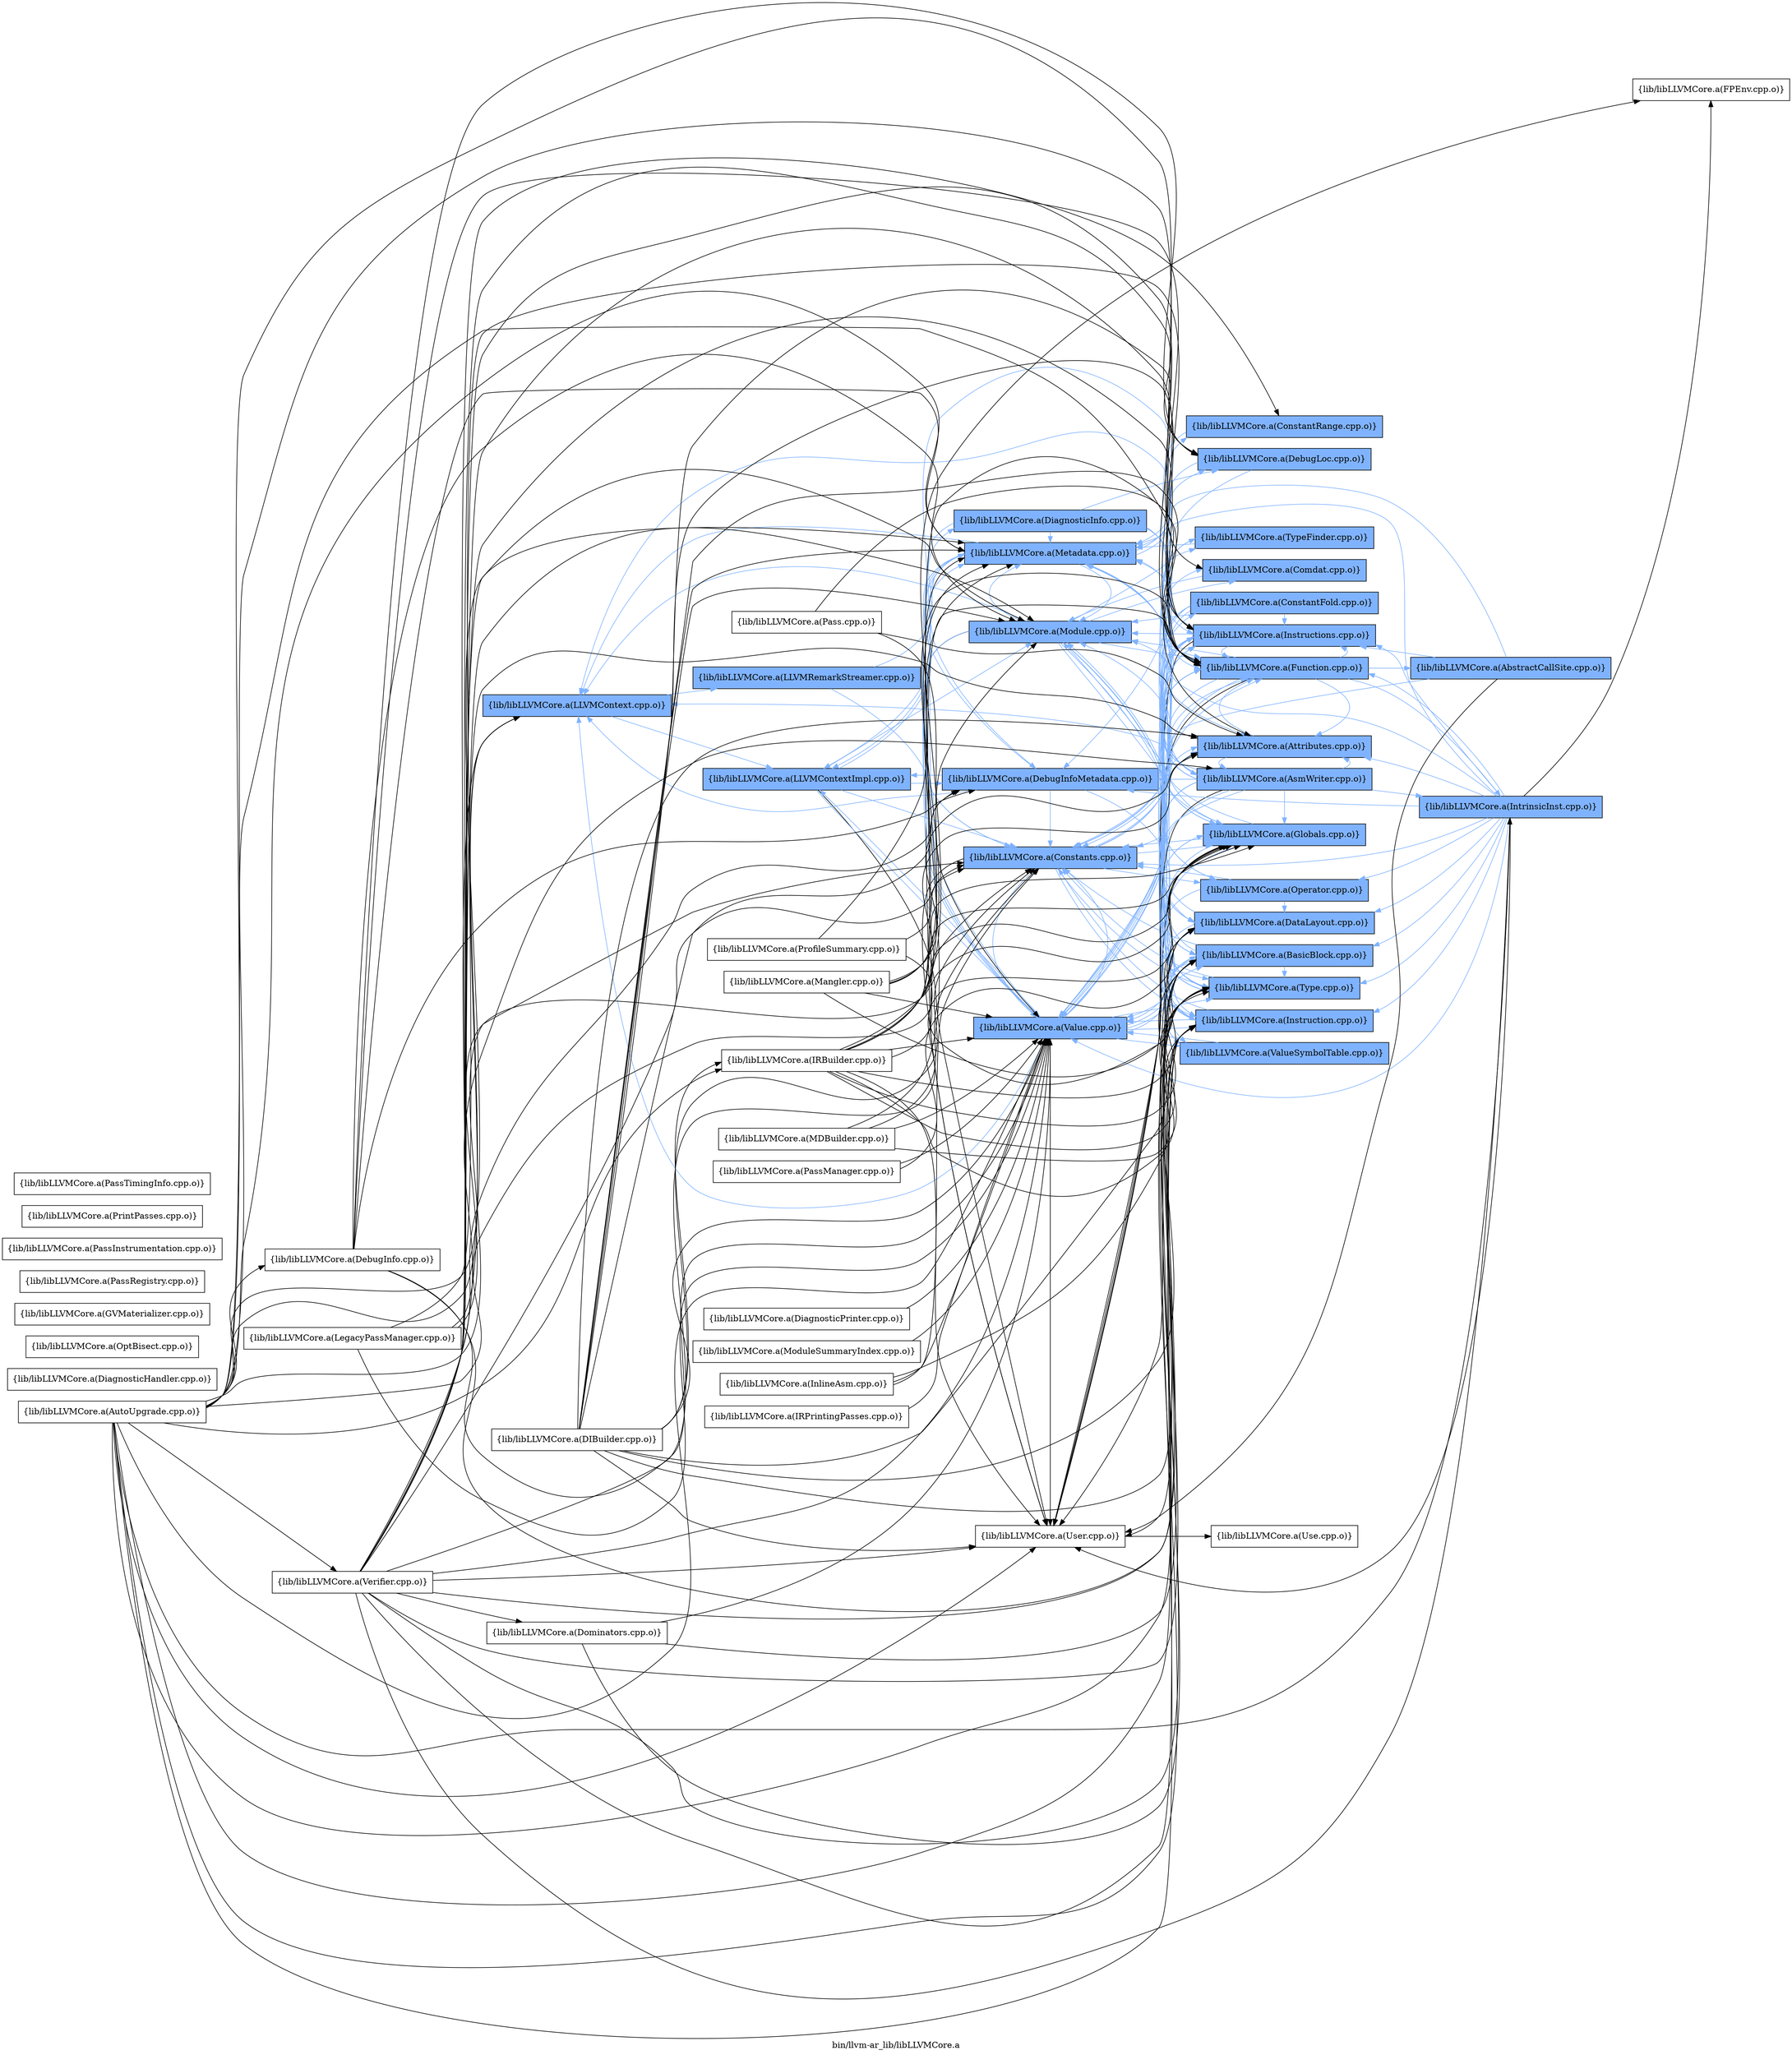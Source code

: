 digraph "bin/llvm-ar_lib/libLLVMCore.a" {
	label="bin/llvm-ar_lib/libLLVMCore.a";
	rankdir=LR;
	{ rank=same; Node0x55e4e2842f58;  }
	{ rank=same; Node0x55e4e28420f8; Node0x55e4e2844178;  }
	{ rank=same; Node0x55e4e2844e48; Node0x55e4e2849678; Node0x55e4e28431d8; Node0x55e4e2845348; Node0x55e4e28497b8; Node0x55e4e284a488; Node0x55e4e2843ea8;  }
	{ rank=same; Node0x55e4e2844678; Node0x55e4e28455c8; Node0x55e4e2844358; Node0x55e4e2843408; Node0x55e4e2848ae8; Node0x55e4e2844448; Node0x55e4e2842c88; Node0x55e4e2847fa8; Node0x55e4e284a4d8; Node0x55e4e2843b38; Node0x55e4e284a5c8; Node0x55e4e2842508; Node0x55e4e2845758; Node0x55e4e2849538; Node0x55e4e2844a38; Node0x55e4e28486d8; Node0x55e4e2848ef8;  }
	{ rank=same; Node0x55e4e2848598; Node0x55e4e28492b8;  }
	{ rank=same; Node0x55e4e2842f58;  }
	{ rank=same; Node0x55e4e28420f8; Node0x55e4e2844178;  }
	{ rank=same; Node0x55e4e2844e48; Node0x55e4e2849678; Node0x55e4e28431d8; Node0x55e4e2845348; Node0x55e4e28497b8; Node0x55e4e284a488; Node0x55e4e2843ea8;  }
	{ rank=same; Node0x55e4e2844678; Node0x55e4e28455c8; Node0x55e4e2844358; Node0x55e4e2843408; Node0x55e4e2848ae8; Node0x55e4e2844448; Node0x55e4e2842c88; Node0x55e4e2847fa8; Node0x55e4e284a4d8; Node0x55e4e2843b38; Node0x55e4e284a5c8; Node0x55e4e2842508; Node0x55e4e2845758; Node0x55e4e2849538; Node0x55e4e2844a38; Node0x55e4e28486d8; Node0x55e4e2848ef8;  }
	{ rank=same; Node0x55e4e2848598; Node0x55e4e28492b8;  }

	Node0x55e4e2842f58 [shape=record,shape=box,group=1,style=filled,fillcolor="0.600000 0.5 1",label="{lib/libLLVMCore.a(LLVMContext.cpp.o)}"];
	Node0x55e4e2842f58 -> Node0x55e4e28420f8[color="0.600000 0.5 1"];
	Node0x55e4e2842f58 -> Node0x55e4e2844178[color="0.600000 0.5 1"];
	Node0x55e4e28420f8 [shape=record,shape=box,group=1,style=filled,fillcolor="0.600000 0.5 1",label="{lib/libLLVMCore.a(LLVMContextImpl.cpp.o)}"];
	Node0x55e4e28420f8 -> Node0x55e4e2844e48[color="0.600000 0.5 1"];
	Node0x55e4e28420f8 -> Node0x55e4e2849678[color="0.600000 0.5 1"];
	Node0x55e4e28420f8 -> Node0x55e4e28431d8[color="0.600000 0.5 1"];
	Node0x55e4e28420f8 -> Node0x55e4e2845348[color="0.600000 0.5 1"];
	Node0x55e4e28420f8 -> Node0x55e4e28497b8;
	Node0x55e4e28420f8 -> Node0x55e4e284a488[color="0.600000 0.5 1"];
	Node0x55e4e2844178 [shape=record,shape=box,group=1,style=filled,fillcolor="0.600000 0.5 1",label="{lib/libLLVMCore.a(LLVMRemarkStreamer.cpp.o)}"];
	Node0x55e4e2844178 -> Node0x55e4e2843ea8[color="0.600000 0.5 1"];
	Node0x55e4e2844178 -> Node0x55e4e284a488[color="0.600000 0.5 1"];
	Node0x55e4e28436d8 [shape=record,shape=box,group=0,label="{lib/libLLVMCore.a(DiagnosticPrinter.cpp.o)}"];
	Node0x55e4e28436d8 -> Node0x55e4e284a488;
	Node0x55e4e284a488 [shape=record,shape=box,group=1,style=filled,fillcolor="0.600000 0.5 1",label="{lib/libLLVMCore.a(Value.cpp.o)}"];
	Node0x55e4e284a488 -> Node0x55e4e2842f58[color="0.600000 0.5 1"];
	Node0x55e4e284a488 -> Node0x55e4e2844678[color="0.600000 0.5 1"];
	Node0x55e4e284a488 -> Node0x55e4e2844e48[color="0.600000 0.5 1"];
	Node0x55e4e284a488 -> Node0x55e4e28455c8[color="0.600000 0.5 1"];
	Node0x55e4e284a488 -> Node0x55e4e2844a38[color="0.600000 0.5 1"];
	Node0x55e4e284a488 -> Node0x55e4e2844358[color="0.600000 0.5 1"];
	Node0x55e4e284a488 -> Node0x55e4e2843b38[color="0.600000 0.5 1"];
	Node0x55e4e284a488 -> Node0x55e4e2843408[color="0.600000 0.5 1"];
	Node0x55e4e284a488 -> Node0x55e4e28486d8[color="0.600000 0.5 1"];
	Node0x55e4e284a488 -> Node0x55e4e28420f8[color="0.600000 0.5 1"];
	Node0x55e4e284a488 -> Node0x55e4e28431d8[color="0.600000 0.5 1"];
	Node0x55e4e284a488 -> Node0x55e4e2842c88[color="0.600000 0.5 1"];
	Node0x55e4e284a488 -> Node0x55e4e28497b8;
	Node0x55e4e284a488 -> Node0x55e4e2845758[color="0.600000 0.5 1"];
	Node0x55e4e2843ea8 [shape=record,shape=box,group=1,style=filled,fillcolor="0.600000 0.5 1",label="{lib/libLLVMCore.a(DiagnosticInfo.cpp.o)}"];
	Node0x55e4e2843ea8 -> Node0x55e4e2844678[color="0.600000 0.5 1"];
	Node0x55e4e2843ea8 -> Node0x55e4e28455c8[color="0.600000 0.5 1"];
	Node0x55e4e2843ea8 -> Node0x55e4e2848ef8[color="0.600000 0.5 1"];
	Node0x55e4e2843ea8 -> Node0x55e4e284a4d8[color="0.600000 0.5 1"];
	Node0x55e4e2843ea8 -> Node0x55e4e28431d8[color="0.600000 0.5 1"];
	Node0x55e4e2843ea8 -> Node0x55e4e284a488[color="0.600000 0.5 1"];
	Node0x55e4e2844678 [shape=record,shape=box,group=1,style=filled,fillcolor="0.600000 0.5 1",label="{lib/libLLVMCore.a(Function.cpp.o)}"];
	Node0x55e4e2844678 -> Node0x55e4e2842f58[color="0.600000 0.5 1"];
	Node0x55e4e2844678 -> Node0x55e4e2844e48[color="0.600000 0.5 1"];
	Node0x55e4e2844678 -> Node0x55e4e2844a38[color="0.600000 0.5 1"];
	Node0x55e4e2844678 -> Node0x55e4e2844358[color="0.600000 0.5 1"];
	Node0x55e4e2844678 -> Node0x55e4e2843b38[color="0.600000 0.5 1"];
	Node0x55e4e2844678 -> Node0x55e4e28486d8[color="0.600000 0.5 1"];
	Node0x55e4e2844678 -> Node0x55e4e2848598[color="0.600000 0.5 1"];
	Node0x55e4e2844678 -> Node0x55e4e28492b8[color="0.600000 0.5 1"];
	Node0x55e4e2844678 -> Node0x55e4e28431d8[color="0.600000 0.5 1"];
	Node0x55e4e2844678 -> Node0x55e4e2845348[color="0.600000 0.5 1"];
	Node0x55e4e2844678 -> Node0x55e4e2842c88[color="0.600000 0.5 1"];
	Node0x55e4e2844678 -> Node0x55e4e28497b8;
	Node0x55e4e2844678 -> Node0x55e4e284a488[color="0.600000 0.5 1"];
	Node0x55e4e2844678 -> Node0x55e4e2845758[color="0.600000 0.5 1"];
	Node0x55e4e28455c8 [shape=record,shape=box,group=1,style=filled,fillcolor="0.600000 0.5 1",label="{lib/libLLVMCore.a(Instruction.cpp.o)}"];
	Node0x55e4e28455c8 -> Node0x55e4e2844e48[color="0.600000 0.5 1"];
	Node0x55e4e28455c8 -> Node0x55e4e2844a38[color="0.600000 0.5 1"];
	Node0x55e4e28455c8 -> Node0x55e4e2844358[color="0.600000 0.5 1"];
	Node0x55e4e28455c8 -> Node0x55e4e28486d8[color="0.600000 0.5 1"];
	Node0x55e4e28455c8 -> Node0x55e4e28431d8[color="0.600000 0.5 1"];
	Node0x55e4e28455c8 -> Node0x55e4e28497b8;
	Node0x55e4e28455c8 -> Node0x55e4e284a488[color="0.600000 0.5 1"];
	Node0x55e4e2848ef8 [shape=record,shape=box,group=1,style=filled,fillcolor="0.600000 0.5 1",label="{lib/libLLVMCore.a(AsmWriter.cpp.o)}"];
	Node0x55e4e2848ef8 -> Node0x55e4e2842f58[color="0.600000 0.5 1"];
	Node0x55e4e2848ef8 -> Node0x55e4e2844678[color="0.600000 0.5 1"];
	Node0x55e4e2848ef8 -> Node0x55e4e2844e48[color="0.600000 0.5 1"];
	Node0x55e4e2848ef8 -> Node0x55e4e28455c8[color="0.600000 0.5 1"];
	Node0x55e4e2848ef8 -> Node0x55e4e2844a38[color="0.600000 0.5 1"];
	Node0x55e4e2848ef8 -> Node0x55e4e2844358[color="0.600000 0.5 1"];
	Node0x55e4e2848ef8 -> Node0x55e4e2843408[color="0.600000 0.5 1"];
	Node0x55e4e2848ef8 -> Node0x55e4e28486d8[color="0.600000 0.5 1"];
	Node0x55e4e2848ef8 -> Node0x55e4e2849678[color="0.600000 0.5 1"];
	Node0x55e4e2848ef8 -> Node0x55e4e284a5c8[color="0.600000 0.5 1"];
	Node0x55e4e2848ef8 -> Node0x55e4e2848598[color="0.600000 0.5 1"];
	Node0x55e4e2848ef8 -> Node0x55e4e28431d8[color="0.600000 0.5 1"];
	Node0x55e4e2848ef8 -> Node0x55e4e2845348[color="0.600000 0.5 1"];
	Node0x55e4e2848ef8 -> Node0x55e4e2844448[color="0.600000 0.5 1"];
	Node0x55e4e2848ef8 -> Node0x55e4e2842c88[color="0.600000 0.5 1"];
	Node0x55e4e2848ef8 -> Node0x55e4e2842508[color="0.600000 0.5 1"];
	Node0x55e4e2848ef8 -> Node0x55e4e28497b8;
	Node0x55e4e2848ef8 -> Node0x55e4e284a488[color="0.600000 0.5 1"];
	Node0x55e4e284a4d8 [shape=record,shape=box,group=1,style=filled,fillcolor="0.600000 0.5 1",label="{lib/libLLVMCore.a(DebugLoc.cpp.o)}"];
	Node0x55e4e284a4d8 -> Node0x55e4e2849678[color="0.600000 0.5 1"];
	Node0x55e4e284a4d8 -> Node0x55e4e28431d8[color="0.600000 0.5 1"];
	Node0x55e4e28431d8 [shape=record,shape=box,group=1,style=filled,fillcolor="0.600000 0.5 1",label="{lib/libLLVMCore.a(Metadata.cpp.o)}"];
	Node0x55e4e28431d8 -> Node0x55e4e2842f58[color="0.600000 0.5 1"];
	Node0x55e4e28431d8 -> Node0x55e4e2844e48[color="0.600000 0.5 1"];
	Node0x55e4e28431d8 -> Node0x55e4e2847fa8[color="0.600000 0.5 1"];
	Node0x55e4e28431d8 -> Node0x55e4e2849678[color="0.600000 0.5 1"];
	Node0x55e4e28431d8 -> Node0x55e4e284a4d8[color="0.600000 0.5 1"];
	Node0x55e4e28431d8 -> Node0x55e4e28420f8[color="0.600000 0.5 1"];
	Node0x55e4e28431d8 -> Node0x55e4e2845348[color="0.600000 0.5 1"];
	Node0x55e4e28431d8 -> Node0x55e4e2842c88[color="0.600000 0.5 1"];
	Node0x55e4e28431d8 -> Node0x55e4e284a488[color="0.600000 0.5 1"];
	Node0x55e4e2844e48 [shape=record,shape=box,group=1,style=filled,fillcolor="0.600000 0.5 1",label="{lib/libLLVMCore.a(Constants.cpp.o)}"];
	Node0x55e4e2844e48 -> Node0x55e4e2844678[color="0.600000 0.5 1"];
	Node0x55e4e2844e48 -> Node0x55e4e28455c8[color="0.600000 0.5 1"];
	Node0x55e4e2844e48 -> Node0x55e4e2844358[color="0.600000 0.5 1"];
	Node0x55e4e2844e48 -> Node0x55e4e2843408[color="0.600000 0.5 1"];
	Node0x55e4e2844e48 -> Node0x55e4e2848ae8[color="0.600000 0.5 1"];
	Node0x55e4e2844e48 -> Node0x55e4e2844448[color="0.600000 0.5 1"];
	Node0x55e4e2844e48 -> Node0x55e4e2842c88[color="0.600000 0.5 1"];
	Node0x55e4e2844e48 -> Node0x55e4e28497b8;
	Node0x55e4e2844e48 -> Node0x55e4e284a488[color="0.600000 0.5 1"];
	Node0x55e4e2844a38 [shape=record,shape=box,group=1,style=filled,fillcolor="0.600000 0.5 1",label="{lib/libLLVMCore.a(BasicBlock.cpp.o)}"];
	Node0x55e4e2844a38 -> Node0x55e4e2844e48[color="0.600000 0.5 1"];
	Node0x55e4e2844a38 -> Node0x55e4e28455c8[color="0.600000 0.5 1"];
	Node0x55e4e2844a38 -> Node0x55e4e28431d8[color="0.600000 0.5 1"];
	Node0x55e4e2844a38 -> Node0x55e4e2842c88[color="0.600000 0.5 1"];
	Node0x55e4e2844a38 -> Node0x55e4e28497b8;
	Node0x55e4e2844a38 -> Node0x55e4e284a488[color="0.600000 0.5 1"];
	Node0x55e4e2844a38 -> Node0x55e4e2845758[color="0.600000 0.5 1"];
	Node0x55e4e2844358 [shape=record,shape=box,group=1,style=filled,fillcolor="0.600000 0.5 1",label="{lib/libLLVMCore.a(Instructions.cpp.o)}"];
	Node0x55e4e2844358 -> Node0x55e4e2844678[color="0.600000 0.5 1"];
	Node0x55e4e2844358 -> Node0x55e4e2844e48[color="0.600000 0.5 1"];
	Node0x55e4e2844358 -> Node0x55e4e28455c8[color="0.600000 0.5 1"];
	Node0x55e4e2844358 -> Node0x55e4e2844a38[color="0.600000 0.5 1"];
	Node0x55e4e2844358 -> Node0x55e4e2843b38[color="0.600000 0.5 1"];
	Node0x55e4e2844358 -> Node0x55e4e28486d8[color="0.600000 0.5 1"];
	Node0x55e4e2844358 -> Node0x55e4e28420f8[color="0.600000 0.5 1"];
	Node0x55e4e2844358 -> Node0x55e4e28431d8[color="0.600000 0.5 1"];
	Node0x55e4e2844358 -> Node0x55e4e2845348[color="0.600000 0.5 1"];
	Node0x55e4e2844358 -> Node0x55e4e2842c88[color="0.600000 0.5 1"];
	Node0x55e4e2844358 -> Node0x55e4e28497b8;
	Node0x55e4e2844358 -> Node0x55e4e284a488[color="0.600000 0.5 1"];
	Node0x55e4e2843b38 [shape=record,shape=box,group=1,style=filled,fillcolor="0.600000 0.5 1",label="{lib/libLLVMCore.a(DataLayout.cpp.o)}"];
	Node0x55e4e2843b38 -> Node0x55e4e2843408[color="0.600000 0.5 1"];
	Node0x55e4e2843b38 -> Node0x55e4e2845348[color="0.600000 0.5 1"];
	Node0x55e4e2843b38 -> Node0x55e4e2842c88[color="0.600000 0.5 1"];
	Node0x55e4e28486d8 [shape=record,shape=box,group=1,style=filled,fillcolor="0.600000 0.5 1",label="{lib/libLLVMCore.a(Attributes.cpp.o)}"];
	Node0x55e4e28486d8 -> Node0x55e4e2844678[color="0.600000 0.5 1"];
	Node0x55e4e28486d8 -> Node0x55e4e2848ef8[color="0.600000 0.5 1"];
	Node0x55e4e2848598 [shape=record,shape=box,group=1,style=filled,fillcolor="0.600000 0.5 1",label="{lib/libLLVMCore.a(IntrinsicInst.cpp.o)}"];
	Node0x55e4e2848598 -> Node0x55e4e2844678[color="0.600000 0.5 1"];
	Node0x55e4e2848598 -> Node0x55e4e2844e48[color="0.600000 0.5 1"];
	Node0x55e4e2848598 -> Node0x55e4e28455c8[color="0.600000 0.5 1"];
	Node0x55e4e2848598 -> Node0x55e4e2844a38[color="0.600000 0.5 1"];
	Node0x55e4e2848598 -> Node0x55e4e2844358[color="0.600000 0.5 1"];
	Node0x55e4e2848598 -> Node0x55e4e2843b38[color="0.600000 0.5 1"];
	Node0x55e4e2848598 -> Node0x55e4e28486d8[color="0.600000 0.5 1"];
	Node0x55e4e2848598 -> Node0x55e4e2849678[color="0.600000 0.5 1"];
	Node0x55e4e2848598 -> Node0x55e4e2848d68;
	Node0x55e4e2848598 -> Node0x55e4e28431d8[color="0.600000 0.5 1"];
	Node0x55e4e2848598 -> Node0x55e4e2845348[color="0.600000 0.5 1"];
	Node0x55e4e2848598 -> Node0x55e4e2844448[color="0.600000 0.5 1"];
	Node0x55e4e2848598 -> Node0x55e4e2842c88[color="0.600000 0.5 1"];
	Node0x55e4e2848598 -> Node0x55e4e28497b8;
	Node0x55e4e2848598 -> Node0x55e4e284a488[color="0.600000 0.5 1"];
	Node0x55e4e28492b8 [shape=record,shape=box,group=1,style=filled,fillcolor="0.600000 0.5 1",label="{lib/libLLVMCore.a(AbstractCallSite.cpp.o)}"];
	Node0x55e4e28492b8 -> Node0x55e4e2844e48[color="0.600000 0.5 1"];
	Node0x55e4e28492b8 -> Node0x55e4e2844358[color="0.600000 0.5 1"];
	Node0x55e4e28492b8 -> Node0x55e4e28431d8[color="0.600000 0.5 1"];
	Node0x55e4e28492b8 -> Node0x55e4e28497b8;
	Node0x55e4e2845348 [shape=record,shape=box,group=1,style=filled,fillcolor="0.600000 0.5 1",label="{lib/libLLVMCore.a(Module.cpp.o)}"];
	Node0x55e4e2845348 -> Node0x55e4e2842f58[color="0.600000 0.5 1"];
	Node0x55e4e2845348 -> Node0x55e4e2844678[color="0.600000 0.5 1"];
	Node0x55e4e2845348 -> Node0x55e4e2844e48[color="0.600000 0.5 1"];
	Node0x55e4e2845348 -> Node0x55e4e2843b38[color="0.600000 0.5 1"];
	Node0x55e4e2845348 -> Node0x55e4e2843408[color="0.600000 0.5 1"];
	Node0x55e4e2845348 -> Node0x55e4e284a5c8[color="0.600000 0.5 1"];
	Node0x55e4e2845348 -> Node0x55e4e28431d8[color="0.600000 0.5 1"];
	Node0x55e4e2845348 -> Node0x55e4e2842c88[color="0.600000 0.5 1"];
	Node0x55e4e2845348 -> Node0x55e4e2842508[color="0.600000 0.5 1"];
	Node0x55e4e2845348 -> Node0x55e4e28497b8;
	Node0x55e4e2845348 -> Node0x55e4e284a488[color="0.600000 0.5 1"];
	Node0x55e4e2845348 -> Node0x55e4e2845758[color="0.600000 0.5 1"];
	Node0x55e4e2842c88 [shape=record,shape=box,group=1,style=filled,fillcolor="0.600000 0.5 1",label="{lib/libLLVMCore.a(Type.cpp.o)}"];
	Node0x55e4e2842c88 -> Node0x55e4e2844e48[color="0.600000 0.5 1"];
	Node0x55e4e28497b8 [shape=record,shape=box,group=0,label="{lib/libLLVMCore.a(User.cpp.o)}"];
	Node0x55e4e28497b8 -> Node0x55e4e2849538;
	Node0x55e4e2845758 [shape=record,shape=box,group=1,style=filled,fillcolor="0.600000 0.5 1",label="{lib/libLLVMCore.a(ValueSymbolTable.cpp.o)}"];
	Node0x55e4e2845758 -> Node0x55e4e284a488[color="0.600000 0.5 1"];
	Node0x55e4e2843408 [shape=record,shape=box,group=1,style=filled,fillcolor="0.600000 0.5 1",label="{lib/libLLVMCore.a(Globals.cpp.o)}"];
	Node0x55e4e2843408 -> Node0x55e4e2844678[color="0.600000 0.5 1"];
	Node0x55e4e2843408 -> Node0x55e4e2844e48[color="0.600000 0.5 1"];
	Node0x55e4e2843408 -> Node0x55e4e28431d8[color="0.600000 0.5 1"];
	Node0x55e4e2843408 -> Node0x55e4e2845348[color="0.600000 0.5 1"];
	Node0x55e4e2843408 -> Node0x55e4e2842c88[color="0.600000 0.5 1"];
	Node0x55e4e2843408 -> Node0x55e4e28497b8;
	Node0x55e4e2843408 -> Node0x55e4e284a488[color="0.600000 0.5 1"];
	Node0x55e4e2848ae8 [shape=record,shape=box,group=1,style=filled,fillcolor="0.600000 0.5 1",label="{lib/libLLVMCore.a(ConstantFold.cpp.o)}"];
	Node0x55e4e2848ae8 -> Node0x55e4e2844678[color="0.600000 0.5 1"];
	Node0x55e4e2848ae8 -> Node0x55e4e2844e48[color="0.600000 0.5 1"];
	Node0x55e4e2848ae8 -> Node0x55e4e2844358[color="0.600000 0.5 1"];
	Node0x55e4e2848ae8 -> Node0x55e4e2843408[color="0.600000 0.5 1"];
	Node0x55e4e2848ae8 -> Node0x55e4e2845348[color="0.600000 0.5 1"];
	Node0x55e4e2848ae8 -> Node0x55e4e2844448[color="0.600000 0.5 1"];
	Node0x55e4e2848ae8 -> Node0x55e4e2842c88[color="0.600000 0.5 1"];
	Node0x55e4e2848ae8 -> Node0x55e4e284a488[color="0.600000 0.5 1"];
	Node0x55e4e2844448 [shape=record,shape=box,group=1,style=filled,fillcolor="0.600000 0.5 1",label="{lib/libLLVMCore.a(Operator.cpp.o)}"];
	Node0x55e4e2844448 -> Node0x55e4e2844e48[color="0.600000 0.5 1"];
	Node0x55e4e2844448 -> Node0x55e4e2843b38[color="0.600000 0.5 1"];
	Node0x55e4e2844448 -> Node0x55e4e2842c88[color="0.600000 0.5 1"];
	Node0x55e4e2847fa8 [shape=record,shape=box,group=1,style=filled,fillcolor="0.600000 0.5 1",label="{lib/libLLVMCore.a(ConstantRange.cpp.o)}"];
	Node0x55e4e2847fa8 -> Node0x55e4e2844358[color="0.600000 0.5 1"];
	Node0x55e4e2849678 [shape=record,shape=box,group=1,style=filled,fillcolor="0.600000 0.5 1",label="{lib/libLLVMCore.a(DebugInfoMetadata.cpp.o)}"];
	Node0x55e4e2849678 -> Node0x55e4e2842f58[color="0.600000 0.5 1"];
	Node0x55e4e2849678 -> Node0x55e4e2844e48[color="0.600000 0.5 1"];
	Node0x55e4e2849678 -> Node0x55e4e28420f8[color="0.600000 0.5 1"];
	Node0x55e4e2849678 -> Node0x55e4e28431d8[color="0.600000 0.5 1"];
	Node0x55e4e2849678 -> Node0x55e4e2842c88[color="0.600000 0.5 1"];
	Node0x55e4e284a5c8 [shape=record,shape=box,group=1,style=filled,fillcolor="0.600000 0.5 1",label="{lib/libLLVMCore.a(Comdat.cpp.o)}"];
	Node0x55e4e284a5c8 -> Node0x55e4e2845348[color="0.600000 0.5 1"];
	Node0x55e4e2842508 [shape=record,shape=box,group=1,style=filled,fillcolor="0.600000 0.5 1",label="{lib/libLLVMCore.a(TypeFinder.cpp.o)}"];
	Node0x55e4e2842508 -> Node0x55e4e2844678[color="0.600000 0.5 1"];
	Node0x55e4e2842508 -> Node0x55e4e2843408[color="0.600000 0.5 1"];
	Node0x55e4e2842508 -> Node0x55e4e28431d8[color="0.600000 0.5 1"];
	Node0x55e4e2848d68 [shape=record,shape=box,group=0,label="{lib/libLLVMCore.a(FPEnv.cpp.o)}"];
	Node0x55e4e2840ed8 [shape=record,shape=box,group=0,label="{lib/libLLVMCore.a(DebugInfo.cpp.o)}"];
	Node0x55e4e2840ed8 -> Node0x55e4e2844678;
	Node0x55e4e2840ed8 -> Node0x55e4e28455c8;
	Node0x55e4e2840ed8 -> Node0x55e4e2849678;
	Node0x55e4e2840ed8 -> Node0x55e4e284a4d8;
	Node0x55e4e2840ed8 -> Node0x55e4e28431d8;
	Node0x55e4e2840ed8 -> Node0x55e4e2845348;
	Node0x55e4e2840ed8 -> Node0x55e4e284a488;
	Node0x55e4e2840758 [shape=record,shape=box,group=0,label="{lib/libLLVMCore.a(DIBuilder.cpp.o)}"];
	Node0x55e4e2840758 -> Node0x55e4e2844678;
	Node0x55e4e2840758 -> Node0x55e4e2844e48;
	Node0x55e4e2840758 -> Node0x55e4e28455c8;
	Node0x55e4e2840758 -> Node0x55e4e2844a38;
	Node0x55e4e2840758 -> Node0x55e4e2844358;
	Node0x55e4e2840758 -> Node0x55e4e28486d8;
	Node0x55e4e2840758 -> Node0x55e4e2849678;
	Node0x55e4e2840758 -> Node0x55e4e284a4d8;
	Node0x55e4e2840758 -> Node0x55e4e2841428;
	Node0x55e4e2840758 -> Node0x55e4e28431d8;
	Node0x55e4e2840758 -> Node0x55e4e2845348;
	Node0x55e4e2840758 -> Node0x55e4e2842c88;
	Node0x55e4e2840758 -> Node0x55e4e28497b8;
	Node0x55e4e2840758 -> Node0x55e4e284a488;
	Node0x55e4e2841428 [shape=record,shape=box,group=0,label="{lib/libLLVMCore.a(IRBuilder.cpp.o)}"];
	Node0x55e4e2841428 -> Node0x55e4e2844678;
	Node0x55e4e2841428 -> Node0x55e4e2844e48;
	Node0x55e4e2841428 -> Node0x55e4e28455c8;
	Node0x55e4e2841428 -> Node0x55e4e2844a38;
	Node0x55e4e2841428 -> Node0x55e4e2844358;
	Node0x55e4e2841428 -> Node0x55e4e2843b38;
	Node0x55e4e2841428 -> Node0x55e4e2843408;
	Node0x55e4e2841428 -> Node0x55e4e28486d8;
	Node0x55e4e2841428 -> Node0x55e4e2848d68;
	Node0x55e4e2841428 -> Node0x55e4e28431d8;
	Node0x55e4e2841428 -> Node0x55e4e2842c88;
	Node0x55e4e2841428 -> Node0x55e4e28497b8;
	Node0x55e4e2841428 -> Node0x55e4e284a488;
	Node0x55e4e2842dc8 [shape=record,shape=box,group=0,label="{lib/libLLVMCore.a(DiagnosticHandler.cpp.o)}"];
	Node0x55e4e28439f8 [shape=record,shape=box,group=0,label="{lib/libLLVMCore.a(MDBuilder.cpp.o)}"];
	Node0x55e4e28439f8 -> Node0x55e4e2844e48;
	Node0x55e4e28439f8 -> Node0x55e4e28431d8;
	Node0x55e4e28439f8 -> Node0x55e4e2842c88;
	Node0x55e4e28439f8 -> Node0x55e4e284a488;
	Node0x55e4e2844b78 [shape=record,shape=box,group=0,label="{lib/libLLVMCore.a(ModuleSummaryIndex.cpp.o)}"];
	Node0x55e4e2844b78 -> Node0x55e4e284a488;
	Node0x55e4e28412e8 [shape=record,shape=box,group=0,label="{lib/libLLVMCore.a(OptBisect.cpp.o)}"];
	Node0x55e4e2840b18 [shape=record,shape=box,group=0,label="{lib/libLLVMCore.a(ProfileSummary.cpp.o)}"];
	Node0x55e4e2840b18 -> Node0x55e4e2844e48;
	Node0x55e4e2840b18 -> Node0x55e4e28431d8;
	Node0x55e4e2840b18 -> Node0x55e4e2842c88;
	Node0x55e4e2849538 [shape=record,shape=box,group=0,label="{lib/libLLVMCore.a(Use.cpp.o)}"];
	Node0x55e4e2845578 [shape=record,shape=box,group=0,label="{lib/libLLVMCore.a(Mangler.cpp.o)}"];
	Node0x55e4e2845578 -> Node0x55e4e2844678;
	Node0x55e4e2845578 -> Node0x55e4e2843b38;
	Node0x55e4e2845578 -> Node0x55e4e2843408;
	Node0x55e4e2845578 -> Node0x55e4e28486d8;
	Node0x55e4e2845578 -> Node0x55e4e2845348;
	Node0x55e4e2845578 -> Node0x55e4e284a488;
	Node0x55e4e2847008 [shape=record,shape=box,group=0,label="{lib/libLLVMCore.a(AutoUpgrade.cpp.o)}"];
	Node0x55e4e2847008 -> Node0x55e4e2842f58;
	Node0x55e4e2847008 -> Node0x55e4e2844678;
	Node0x55e4e2847008 -> Node0x55e4e2844e48;
	Node0x55e4e2847008 -> Node0x55e4e28455c8;
	Node0x55e4e2847008 -> Node0x55e4e2844a38;
	Node0x55e4e2847008 -> Node0x55e4e2844358;
	Node0x55e4e2847008 -> Node0x55e4e2843b38;
	Node0x55e4e2847008 -> Node0x55e4e2843408;
	Node0x55e4e2847008 -> Node0x55e4e28486d8;
	Node0x55e4e2847008 -> Node0x55e4e2848598;
	Node0x55e4e2847008 -> Node0x55e4e2840ed8;
	Node0x55e4e2847008 -> Node0x55e4e2841428;
	Node0x55e4e2847008 -> Node0x55e4e28431d8;
	Node0x55e4e2847008 -> Node0x55e4e2845348;
	Node0x55e4e2847008 -> Node0x55e4e2842c88;
	Node0x55e4e2847008 -> Node0x55e4e28497b8;
	Node0x55e4e2847008 -> Node0x55e4e284a488;
	Node0x55e4e2847008 -> Node0x55e4e28443a8;
	Node0x55e4e28443a8 [shape=record,shape=box,group=0,label="{lib/libLLVMCore.a(Verifier.cpp.o)}"];
	Node0x55e4e28443a8 -> Node0x55e4e2842f58;
	Node0x55e4e28443a8 -> Node0x55e4e2844678;
	Node0x55e4e28443a8 -> Node0x55e4e2844e48;
	Node0x55e4e28443a8 -> Node0x55e4e28455c8;
	Node0x55e4e28443a8 -> Node0x55e4e2844a38;
	Node0x55e4e28443a8 -> Node0x55e4e2844358;
	Node0x55e4e28443a8 -> Node0x55e4e2843b38;
	Node0x55e4e28443a8 -> Node0x55e4e2843408;
	Node0x55e4e28443a8 -> Node0x55e4e2847fa8;
	Node0x55e4e28443a8 -> Node0x55e4e28486d8;
	Node0x55e4e28443a8 -> Node0x55e4e2848ef8;
	Node0x55e4e28443a8 -> Node0x55e4e2849678;
	Node0x55e4e28443a8 -> Node0x55e4e284a5c8;
	Node0x55e4e28443a8 -> Node0x55e4e2848598;
	Node0x55e4e28443a8 -> Node0x55e4e284a4d8;
	Node0x55e4e28443a8 -> Node0x55e4e28431d8;
	Node0x55e4e28443a8 -> Node0x55e4e2845348;
	Node0x55e4e28443a8 -> Node0x55e4e2842c88;
	Node0x55e4e28443a8 -> Node0x55e4e28497b8;
	Node0x55e4e28443a8 -> Node0x55e4e284a488;
	Node0x55e4e28443a8 -> Node0x55e4e2841f68;
	Node0x55e4e2843ae8 [shape=record,shape=box,group=0,label="{lib/libLLVMCore.a(GVMaterializer.cpp.o)}"];
	Node0x55e4e2842eb8 [shape=record,shape=box,group=0,label="{lib/libLLVMCore.a(InlineAsm.cpp.o)}"];
	Node0x55e4e2842eb8 -> Node0x55e4e2844e48;
	Node0x55e4e2842eb8 -> Node0x55e4e2842c88;
	Node0x55e4e2842eb8 -> Node0x55e4e284a488;
	Node0x55e4e2841f68 [shape=record,shape=box,group=0,label="{lib/libLLVMCore.a(Dominators.cpp.o)}"];
	Node0x55e4e2841f68 -> Node0x55e4e28455c8;
	Node0x55e4e2841f68 -> Node0x55e4e2844a38;
	Node0x55e4e2841f68 -> Node0x55e4e284a488;
	Node0x55e4e2844b28 [shape=record,shape=box,group=0,label="{lib/libLLVMCore.a(PassRegistry.cpp.o)}"];
	Node0x55e4e2845258 [shape=record,shape=box,group=0,label="{lib/libLLVMCore.a(PassManager.cpp.o)}"];
	Node0x55e4e2845258 -> Node0x55e4e2843408;
	Node0x55e4e2845258 -> Node0x55e4e284a488;
	Node0x55e4e28433b8 [shape=record,shape=box,group=0,label="{lib/libLLVMCore.a(PassInstrumentation.cpp.o)}"];
	Node0x55e4e2842698 [shape=record,shape=box,group=0,label="{lib/libLLVMCore.a(Pass.cpp.o)}"];
	Node0x55e4e2842698 -> Node0x55e4e2844678;
	Node0x55e4e2842698 -> Node0x55e4e28486d8;
	Node0x55e4e2842698 -> Node0x55e4e284a488;
	Node0x55e4e28466f8 [shape=record,shape=box,group=0,label="{lib/libLLVMCore.a(IRPrintingPasses.cpp.o)}"];
	Node0x55e4e28466f8 -> Node0x55e4e284a488;
	Node0x55e4e2844d08 [shape=record,shape=box,group=0,label="{lib/libLLVMCore.a(PrintPasses.cpp.o)}"];
	Node0x55e4e2845488 [shape=record,shape=box,group=0,label="{lib/libLLVMCore.a(LegacyPassManager.cpp.o)}"];
	Node0x55e4e2845488 -> Node0x55e4e2842f58;
	Node0x55e4e2845488 -> Node0x55e4e2844678;
	Node0x55e4e2845488 -> Node0x55e4e2843408;
	Node0x55e4e2845488 -> Node0x55e4e284a488;
	Node0x55e4e28448f8 [shape=record,shape=box,group=0,label="{lib/libLLVMCore.a(PassTimingInfo.cpp.o)}"];
}
